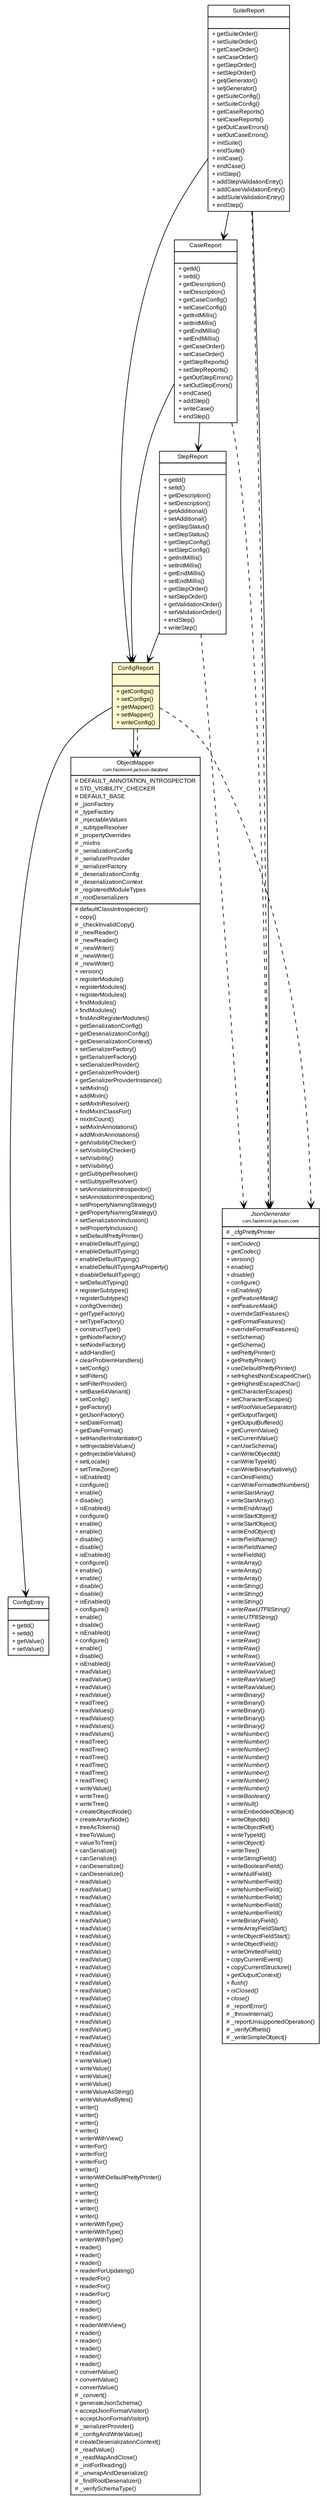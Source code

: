#!/usr/local/bin/dot
#
# Class diagram 
# Generated by UMLGraph version R5_6-24-gf6e263 (https://www.umlgraph.org/)
#

digraph G {
	edge [fontname="arial",fontsize=10,labelfontname="arial",labelfontsize=10];
	node [fontname="arial",fontsize=10,shape=plaintext];
	nodesep=0.25;
	ranksep=0.5;
	// com.castinfo.devops.robotest.report.SuiteReport
	c716 [label=<<table title="com.castinfo.devops.robotest.report.SuiteReport" border="0" cellborder="1" cellspacing="0" cellpadding="2" port="p" href="./SuiteReport.html">
		<tr><td><table border="0" cellspacing="0" cellpadding="1">
<tr><td align="center" balign="center"> SuiteReport </td></tr>
		</table></td></tr>
		<tr><td><table border="0" cellspacing="0" cellpadding="1">
<tr><td align="left" balign="left">  </td></tr>
		</table></td></tr>
		<tr><td><table border="0" cellspacing="0" cellpadding="1">
<tr><td align="left" balign="left"> + getSuiteOrder() </td></tr>
<tr><td align="left" balign="left"> + setSuiteOrder() </td></tr>
<tr><td align="left" balign="left"> + getCaseOrder() </td></tr>
<tr><td align="left" balign="left"> + setCaseOrder() </td></tr>
<tr><td align="left" balign="left"> + getStepOrder() </td></tr>
<tr><td align="left" balign="left"> + setStepOrder() </td></tr>
<tr><td align="left" balign="left"> + getjGenerator() </td></tr>
<tr><td align="left" balign="left"> + setjGenerator() </td></tr>
<tr><td align="left" balign="left"> + getSuiteConfig() </td></tr>
<tr><td align="left" balign="left"> + setSuiteConfig() </td></tr>
<tr><td align="left" balign="left"> + getCaseReports() </td></tr>
<tr><td align="left" balign="left"> + setCaseReports() </td></tr>
<tr><td align="left" balign="left"> + getOutCaseErrors() </td></tr>
<tr><td align="left" balign="left"> + setOutCaseErrors() </td></tr>
<tr><td align="left" balign="left"> + initSuite() </td></tr>
<tr><td align="left" balign="left"> + endSuite() </td></tr>
<tr><td align="left" balign="left"> + initCase() </td></tr>
<tr><td align="left" balign="left"> + endCase() </td></tr>
<tr><td align="left" balign="left"> + initStep() </td></tr>
<tr><td align="left" balign="left"> + addStepValidationEntry() </td></tr>
<tr><td align="left" balign="left"> + addCaseValidationEntry() </td></tr>
<tr><td align="left" balign="left"> + addSuiteValidationEntry() </td></tr>
<tr><td align="left" balign="left"> + endStep() </td></tr>
		</table></td></tr>
		</table>>, URL="./SuiteReport.html", fontname="arial", fontcolor="black", fontsize=9.0];
	// com.castinfo.devops.robotest.report.StepReport
	c718 [label=<<table title="com.castinfo.devops.robotest.report.StepReport" border="0" cellborder="1" cellspacing="0" cellpadding="2" port="p" href="./StepReport.html">
		<tr><td><table border="0" cellspacing="0" cellpadding="1">
<tr><td align="center" balign="center"> StepReport </td></tr>
		</table></td></tr>
		<tr><td><table border="0" cellspacing="0" cellpadding="1">
<tr><td align="left" balign="left">  </td></tr>
		</table></td></tr>
		<tr><td><table border="0" cellspacing="0" cellpadding="1">
<tr><td align="left" balign="left"> + getId() </td></tr>
<tr><td align="left" balign="left"> + setId() </td></tr>
<tr><td align="left" balign="left"> + getDescription() </td></tr>
<tr><td align="left" balign="left"> + setDescription() </td></tr>
<tr><td align="left" balign="left"> + getAdditional() </td></tr>
<tr><td align="left" balign="left"> + setAdditional() </td></tr>
<tr><td align="left" balign="left"> + getStepStatus() </td></tr>
<tr><td align="left" balign="left"> + setStepStatus() </td></tr>
<tr><td align="left" balign="left"> + getStepConfig() </td></tr>
<tr><td align="left" balign="left"> + setStepConfig() </td></tr>
<tr><td align="left" balign="left"> + getInitMillis() </td></tr>
<tr><td align="left" balign="left"> + setInitMillis() </td></tr>
<tr><td align="left" balign="left"> + getEndMillis() </td></tr>
<tr><td align="left" balign="left"> + setEndMillis() </td></tr>
<tr><td align="left" balign="left"> + getStepOrder() </td></tr>
<tr><td align="left" balign="left"> + setStepOrder() </td></tr>
<tr><td align="left" balign="left"> + getValidationOrder() </td></tr>
<tr><td align="left" balign="left"> + setValidationOrder() </td></tr>
<tr><td align="left" balign="left"> + endStep() </td></tr>
<tr><td align="left" balign="left"> + writeStep() </td></tr>
		</table></td></tr>
		</table>>, URL="./StepReport.html", fontname="arial", fontcolor="black", fontsize=9.0];
	// com.castinfo.devops.robotest.report.ConfigReport
	c719 [label=<<table title="com.castinfo.devops.robotest.report.ConfigReport" border="0" cellborder="1" cellspacing="0" cellpadding="2" port="p" bgcolor="lemonChiffon" href="./ConfigReport.html">
		<tr><td><table border="0" cellspacing="0" cellpadding="1">
<tr><td align="center" balign="center"> ConfigReport </td></tr>
		</table></td></tr>
		<tr><td><table border="0" cellspacing="0" cellpadding="1">
<tr><td align="left" balign="left">  </td></tr>
		</table></td></tr>
		<tr><td><table border="0" cellspacing="0" cellpadding="1">
<tr><td align="left" balign="left"> + getConfigs() </td></tr>
<tr><td align="left" balign="left"> + setConfigs() </td></tr>
<tr><td align="left" balign="left"> + getMapper() </td></tr>
<tr><td align="left" balign="left"> + setMapper() </td></tr>
<tr><td align="left" balign="left"> + writeConfig() </td></tr>
		</table></td></tr>
		</table>>, URL="./ConfigReport.html", fontname="arial", fontcolor="black", fontsize=9.0];
	// com.castinfo.devops.robotest.report.ConfigEntry
	c720 [label=<<table title="com.castinfo.devops.robotest.report.ConfigEntry" border="0" cellborder="1" cellspacing="0" cellpadding="2" port="p" href="./ConfigEntry.html">
		<tr><td><table border="0" cellspacing="0" cellpadding="1">
<tr><td align="center" balign="center"> ConfigEntry </td></tr>
		</table></td></tr>
		<tr><td><table border="0" cellspacing="0" cellpadding="1">
<tr><td align="left" balign="left">  </td></tr>
		</table></td></tr>
		<tr><td><table border="0" cellspacing="0" cellpadding="1">
<tr><td align="left" balign="left"> + getId() </td></tr>
<tr><td align="left" balign="left"> + setId() </td></tr>
<tr><td align="left" balign="left"> + getValue() </td></tr>
<tr><td align="left" balign="left"> + setValue() </td></tr>
		</table></td></tr>
		</table>>, URL="./ConfigEntry.html", fontname="arial", fontcolor="black", fontsize=9.0];
	// com.castinfo.devops.robotest.report.CaseReport
	c721 [label=<<table title="com.castinfo.devops.robotest.report.CaseReport" border="0" cellborder="1" cellspacing="0" cellpadding="2" port="p" href="./CaseReport.html">
		<tr><td><table border="0" cellspacing="0" cellpadding="1">
<tr><td align="center" balign="center"> CaseReport </td></tr>
		</table></td></tr>
		<tr><td><table border="0" cellspacing="0" cellpadding="1">
<tr><td align="left" balign="left">  </td></tr>
		</table></td></tr>
		<tr><td><table border="0" cellspacing="0" cellpadding="1">
<tr><td align="left" balign="left"> + getId() </td></tr>
<tr><td align="left" balign="left"> + setId() </td></tr>
<tr><td align="left" balign="left"> + getDescription() </td></tr>
<tr><td align="left" balign="left"> + setDescription() </td></tr>
<tr><td align="left" balign="left"> + getCaseConfig() </td></tr>
<tr><td align="left" balign="left"> + setCaseConfig() </td></tr>
<tr><td align="left" balign="left"> + getInitMillis() </td></tr>
<tr><td align="left" balign="left"> + setInitMillis() </td></tr>
<tr><td align="left" balign="left"> + getEndMillis() </td></tr>
<tr><td align="left" balign="left"> + setEndMillis() </td></tr>
<tr><td align="left" balign="left"> + getCaseOrder() </td></tr>
<tr><td align="left" balign="left"> + setCaseOrder() </td></tr>
<tr><td align="left" balign="left"> + getStepReports() </td></tr>
<tr><td align="left" balign="left"> + setStepReports() </td></tr>
<tr><td align="left" balign="left"> + getOutStepErrors() </td></tr>
<tr><td align="left" balign="left"> + setOutStepErrors() </td></tr>
<tr><td align="left" balign="left"> + endCase() </td></tr>
<tr><td align="left" balign="left"> + addStep() </td></tr>
<tr><td align="left" balign="left"> + writeCase() </td></tr>
<tr><td align="left" balign="left"> + endStep() </td></tr>
		</table></td></tr>
		</table>>, URL="./CaseReport.html", fontname="arial", fontcolor="black", fontsize=9.0];
	// com.castinfo.devops.robotest.report.SuiteReport NAVASSOC com.fasterxml.jackson.core.JsonGenerator
	c716:p -> c729:p [taillabel="", label="", headlabel="", fontname="arial", fontcolor="black", fontsize=10.0, color="black", arrowhead=open];
	// com.castinfo.devops.robotest.report.SuiteReport NAVASSOC com.castinfo.devops.robotest.report.ConfigReport
	c716:p -> c719:p [taillabel="", label="", headlabel="", fontname="arial", fontcolor="black", fontsize=10.0, color="black", arrowhead=open];
	// com.castinfo.devops.robotest.report.SuiteReport NAVASSOC com.castinfo.devops.robotest.report.CaseReport
	c716:p -> c721:p [taillabel="", label="", headlabel="*", fontname="arial", fontcolor="black", fontsize=10.0, color="black", arrowhead=open];
	// com.castinfo.devops.robotest.report.StepReport NAVASSOC com.castinfo.devops.robotest.report.ConfigReport
	c718:p -> c719:p [taillabel="", label="", headlabel="", fontname="arial", fontcolor="black", fontsize=10.0, color="black", arrowhead=open];
	// com.castinfo.devops.robotest.report.ConfigReport NAVASSOC com.castinfo.devops.robotest.report.ConfigEntry
	c719:p -> c720:p [taillabel="", label="", headlabel="*", fontname="arial", fontcolor="black", fontsize=10.0, color="black", arrowhead=open];
	// com.castinfo.devops.robotest.report.ConfigReport NAVASSOC com.fasterxml.jackson.databind.ObjectMapper
	c719:p -> c730:p [taillabel="", label="", headlabel="", fontname="arial", fontcolor="black", fontsize=10.0, color="black", arrowhead=open];
	// com.castinfo.devops.robotest.report.CaseReport NAVASSOC com.castinfo.devops.robotest.report.ConfigReport
	c721:p -> c719:p [taillabel="", label="", headlabel="", fontname="arial", fontcolor="black", fontsize=10.0, color="black", arrowhead=open];
	// com.castinfo.devops.robotest.report.CaseReport NAVASSOC com.castinfo.devops.robotest.report.StepReport
	c721:p -> c718:p [taillabel="", label="", headlabel="*", fontname="arial", fontcolor="black", fontsize=10.0, color="black", arrowhead=open];
	// com.castinfo.devops.robotest.report.SuiteReport DEPEND com.fasterxml.jackson.core.JsonGenerator
	c716:p -> c729:p [taillabel="", label="", headlabel="", fontname="arial", fontcolor="black", fontsize=10.0, color="black", arrowhead=open, style=dashed];
	// com.castinfo.devops.robotest.report.StepReport DEPEND com.fasterxml.jackson.core.JsonGenerator
	c718:p -> c729:p [taillabel="", label="", headlabel="", fontname="arial", fontcolor="black", fontsize=10.0, color="black", arrowhead=open, style=dashed];
	// com.castinfo.devops.robotest.report.ConfigReport DEPEND com.fasterxml.jackson.databind.ObjectMapper
	c719:p -> c730:p [taillabel="", label="", headlabel="", fontname="arial", fontcolor="black", fontsize=10.0, color="black", arrowhead=open, style=dashed];
	// com.castinfo.devops.robotest.report.ConfigReport DEPEND com.fasterxml.jackson.core.JsonGenerator
	c719:p -> c729:p [taillabel="", label="", headlabel="", fontname="arial", fontcolor="black", fontsize=10.0, color="black", arrowhead=open, style=dashed];
	// com.castinfo.devops.robotest.report.CaseReport DEPEND com.fasterxml.jackson.core.JsonGenerator
	c721:p -> c729:p [taillabel="", label="", headlabel="", fontname="arial", fontcolor="black", fontsize=10.0, color="black", arrowhead=open, style=dashed];
	// com.fasterxml.jackson.core.JsonGenerator
	c729 [label=<<table title="com.fasterxml.jackson.core.JsonGenerator" border="0" cellborder="1" cellspacing="0" cellpadding="2" port="p" href="https://java.sun.com/j2se/1.4.2/docs/api/com/fasterxml/jackson/core/JsonGenerator.html">
		<tr><td><table border="0" cellspacing="0" cellpadding="1">
<tr><td align="center" balign="center"><font face="arial italic"> JsonGenerator </font></td></tr>
<tr><td align="center" balign="center"><font point-size="7.0"> com.fasterxml.jackson.core </font></td></tr>
		</table></td></tr>
		<tr><td><table border="0" cellspacing="0" cellpadding="1">
<tr><td align="left" balign="left"> # _cfgPrettyPrinter </td></tr>
		</table></td></tr>
		<tr><td><table border="0" cellspacing="0" cellpadding="1">
<tr><td align="left" balign="left"><font face="arial italic" point-size="9.0"> + setCodec() </font></td></tr>
<tr><td align="left" balign="left"><font face="arial italic" point-size="9.0"> + getCodec() </font></td></tr>
<tr><td align="left" balign="left"><font face="arial italic" point-size="9.0"> + version() </font></td></tr>
<tr><td align="left" balign="left"><font face="arial italic" point-size="9.0"> + enable() </font></td></tr>
<tr><td align="left" balign="left"><font face="arial italic" point-size="9.0"> + disable() </font></td></tr>
<tr><td align="left" balign="left"> + configure() </td></tr>
<tr><td align="left" balign="left"><font face="arial italic" point-size="9.0"> + isEnabled() </font></td></tr>
<tr><td align="left" balign="left"><font face="arial italic" point-size="9.0"> + getFeatureMask() </font></td></tr>
<tr><td align="left" balign="left"><font face="arial italic" point-size="9.0"> + setFeatureMask() </font></td></tr>
<tr><td align="left" balign="left"> + overrideStdFeatures() </td></tr>
<tr><td align="left" balign="left"> + getFormatFeatures() </td></tr>
<tr><td align="left" balign="left"> + overrideFormatFeatures() </td></tr>
<tr><td align="left" balign="left"> + setSchema() </td></tr>
<tr><td align="left" balign="left"> + getSchema() </td></tr>
<tr><td align="left" balign="left"> + setPrettyPrinter() </td></tr>
<tr><td align="left" balign="left"> + getPrettyPrinter() </td></tr>
<tr><td align="left" balign="left"><font face="arial italic" point-size="9.0"> + useDefaultPrettyPrinter() </font></td></tr>
<tr><td align="left" balign="left"> + setHighestNonEscapedChar() </td></tr>
<tr><td align="left" balign="left"> + getHighestEscapedChar() </td></tr>
<tr><td align="left" balign="left"> + getCharacterEscapes() </td></tr>
<tr><td align="left" balign="left"> + setCharacterEscapes() </td></tr>
<tr><td align="left" balign="left"> + setRootValueSeparator() </td></tr>
<tr><td align="left" balign="left"> + getOutputTarget() </td></tr>
<tr><td align="left" balign="left"> + getOutputBuffered() </td></tr>
<tr><td align="left" balign="left"> + getCurrentValue() </td></tr>
<tr><td align="left" balign="left"> + setCurrentValue() </td></tr>
<tr><td align="left" balign="left"> + canUseSchema() </td></tr>
<tr><td align="left" balign="left"> + canWriteObjectId() </td></tr>
<tr><td align="left" balign="left"> + canWriteTypeId() </td></tr>
<tr><td align="left" balign="left"> + canWriteBinaryNatively() </td></tr>
<tr><td align="left" balign="left"> + canOmitFields() </td></tr>
<tr><td align="left" balign="left"> + canWriteFormattedNumbers() </td></tr>
<tr><td align="left" balign="left"><font face="arial italic" point-size="9.0"> + writeStartArray() </font></td></tr>
<tr><td align="left" balign="left"> + writeStartArray() </td></tr>
<tr><td align="left" balign="left"><font face="arial italic" point-size="9.0"> + writeEndArray() </font></td></tr>
<tr><td align="left" balign="left"><font face="arial italic" point-size="9.0"> + writeStartObject() </font></td></tr>
<tr><td align="left" balign="left"> + writeStartObject() </td></tr>
<tr><td align="left" balign="left"><font face="arial italic" point-size="9.0"> + writeEndObject() </font></td></tr>
<tr><td align="left" balign="left"><font face="arial italic" point-size="9.0"> + writeFieldName() </font></td></tr>
<tr><td align="left" balign="left"><font face="arial italic" point-size="9.0"> + writeFieldName() </font></td></tr>
<tr><td align="left" balign="left"> + writeFieldId() </td></tr>
<tr><td align="left" balign="left"> + writeArray() </td></tr>
<tr><td align="left" balign="left"> + writeArray() </td></tr>
<tr><td align="left" balign="left"> + writeArray() </td></tr>
<tr><td align="left" balign="left"><font face="arial italic" point-size="9.0"> + writeString() </font></td></tr>
<tr><td align="left" balign="left"><font face="arial italic" point-size="9.0"> + writeString() </font></td></tr>
<tr><td align="left" balign="left"><font face="arial italic" point-size="9.0"> + writeString() </font></td></tr>
<tr><td align="left" balign="left"><font face="arial italic" point-size="9.0"> + writeRawUTF8String() </font></td></tr>
<tr><td align="left" balign="left"><font face="arial italic" point-size="9.0"> + writeUTF8String() </font></td></tr>
<tr><td align="left" balign="left"><font face="arial italic" point-size="9.0"> + writeRaw() </font></td></tr>
<tr><td align="left" balign="left"><font face="arial italic" point-size="9.0"> + writeRaw() </font></td></tr>
<tr><td align="left" balign="left"><font face="arial italic" point-size="9.0"> + writeRaw() </font></td></tr>
<tr><td align="left" balign="left"><font face="arial italic" point-size="9.0"> + writeRaw() </font></td></tr>
<tr><td align="left" balign="left"> + writeRaw() </td></tr>
<tr><td align="left" balign="left"><font face="arial italic" point-size="9.0"> + writeRawValue() </font></td></tr>
<tr><td align="left" balign="left"><font face="arial italic" point-size="9.0"> + writeRawValue() </font></td></tr>
<tr><td align="left" balign="left"><font face="arial italic" point-size="9.0"> + writeRawValue() </font></td></tr>
<tr><td align="left" balign="left"> + writeRawValue() </td></tr>
<tr><td align="left" balign="left"><font face="arial italic" point-size="9.0"> + writeBinary() </font></td></tr>
<tr><td align="left" balign="left"> + writeBinary() </td></tr>
<tr><td align="left" balign="left"> + writeBinary() </td></tr>
<tr><td align="left" balign="left"> + writeBinary() </td></tr>
<tr><td align="left" balign="left"><font face="arial italic" point-size="9.0"> + writeBinary() </font></td></tr>
<tr><td align="left" balign="left"> + writeNumber() </td></tr>
<tr><td align="left" balign="left"><font face="arial italic" point-size="9.0"> + writeNumber() </font></td></tr>
<tr><td align="left" balign="left"><font face="arial italic" point-size="9.0"> + writeNumber() </font></td></tr>
<tr><td align="left" balign="left"><font face="arial italic" point-size="9.0"> + writeNumber() </font></td></tr>
<tr><td align="left" balign="left"><font face="arial italic" point-size="9.0"> + writeNumber() </font></td></tr>
<tr><td align="left" balign="left"><font face="arial italic" point-size="9.0"> + writeNumber() </font></td></tr>
<tr><td align="left" balign="left"><font face="arial italic" point-size="9.0"> + writeNumber() </font></td></tr>
<tr><td align="left" balign="left"><font face="arial italic" point-size="9.0"> + writeNumber() </font></td></tr>
<tr><td align="left" balign="left"><font face="arial italic" point-size="9.0"> + writeBoolean() </font></td></tr>
<tr><td align="left" balign="left"><font face="arial italic" point-size="9.0"> + writeNull() </font></td></tr>
<tr><td align="left" balign="left"> + writeEmbeddedObject() </td></tr>
<tr><td align="left" balign="left"> + writeObjectId() </td></tr>
<tr><td align="left" balign="left"> + writeObjectRef() </td></tr>
<tr><td align="left" balign="left"> + writeTypeId() </td></tr>
<tr><td align="left" balign="left"><font face="arial italic" point-size="9.0"> + writeObject() </font></td></tr>
<tr><td align="left" balign="left"><font face="arial italic" point-size="9.0"> + writeTree() </font></td></tr>
<tr><td align="left" balign="left"> + writeStringField() </td></tr>
<tr><td align="left" balign="left"> + writeBooleanField() </td></tr>
<tr><td align="left" balign="left"> + writeNullField() </td></tr>
<tr><td align="left" balign="left"> + writeNumberField() </td></tr>
<tr><td align="left" balign="left"> + writeNumberField() </td></tr>
<tr><td align="left" balign="left"> + writeNumberField() </td></tr>
<tr><td align="left" balign="left"> + writeNumberField() </td></tr>
<tr><td align="left" balign="left"> + writeNumberField() </td></tr>
<tr><td align="left" balign="left"> + writeBinaryField() </td></tr>
<tr><td align="left" balign="left"> + writeArrayFieldStart() </td></tr>
<tr><td align="left" balign="left"> + writeObjectFieldStart() </td></tr>
<tr><td align="left" balign="left"> + writeObjectField() </td></tr>
<tr><td align="left" balign="left"> + writeOmittedField() </td></tr>
<tr><td align="left" balign="left"> + copyCurrentEvent() </td></tr>
<tr><td align="left" balign="left"> + copyCurrentStructure() </td></tr>
<tr><td align="left" balign="left"><font face="arial italic" point-size="9.0"> + getOutputContext() </font></td></tr>
<tr><td align="left" balign="left"><font face="arial italic" point-size="9.0"> + flush() </font></td></tr>
<tr><td align="left" balign="left"><font face="arial italic" point-size="9.0"> + isClosed() </font></td></tr>
<tr><td align="left" balign="left"><font face="arial italic" point-size="9.0"> + close() </font></td></tr>
<tr><td align="left" balign="left"> # _reportError() </td></tr>
<tr><td align="left" balign="left"> # _throwInternal() </td></tr>
<tr><td align="left" balign="left"> # _reportUnsupportedOperation() </td></tr>
<tr><td align="left" balign="left"> # _verifyOffsets() </td></tr>
<tr><td align="left" balign="left"> # _writeSimpleObject() </td></tr>
		</table></td></tr>
		</table>>, URL="https://java.sun.com/j2se/1.4.2/docs/api/com/fasterxml/jackson/core/JsonGenerator.html", fontname="arial", fontcolor="black", fontsize=9.0];
	// com.fasterxml.jackson.databind.ObjectMapper
	c730 [label=<<table title="com.fasterxml.jackson.databind.ObjectMapper" border="0" cellborder="1" cellspacing="0" cellpadding="2" port="p" href="https://java.sun.com/j2se/1.4.2/docs/api/com/fasterxml/jackson/databind/ObjectMapper.html">
		<tr><td><table border="0" cellspacing="0" cellpadding="1">
<tr><td align="center" balign="center"> ObjectMapper </td></tr>
<tr><td align="center" balign="center"><font point-size="7.0"> com.fasterxml.jackson.databind </font></td></tr>
		</table></td></tr>
		<tr><td><table border="0" cellspacing="0" cellpadding="1">
<tr><td align="left" balign="left"> # DEFAULT_ANNOTATION_INTROSPECTOR </td></tr>
<tr><td align="left" balign="left"> # STD_VISIBILITY_CHECKER </td></tr>
<tr><td align="left" balign="left"> # DEFAULT_BASE </td></tr>
<tr><td align="left" balign="left"> # _jsonFactory </td></tr>
<tr><td align="left" balign="left"> # _typeFactory </td></tr>
<tr><td align="left" balign="left"> # _injectableValues </td></tr>
<tr><td align="left" balign="left"> # _subtypeResolver </td></tr>
<tr><td align="left" balign="left"> # _propertyOverrides </td></tr>
<tr><td align="left" balign="left"> # _mixIns </td></tr>
<tr><td align="left" balign="left"> # _serializationConfig </td></tr>
<tr><td align="left" balign="left"> # _serializerProvider </td></tr>
<tr><td align="left" balign="left"> # _serializerFactory </td></tr>
<tr><td align="left" balign="left"> # _deserializationConfig </td></tr>
<tr><td align="left" balign="left"> # _deserializationContext </td></tr>
<tr><td align="left" balign="left"> # _registeredModuleTypes </td></tr>
<tr><td align="left" balign="left"> # _rootDeserializers </td></tr>
		</table></td></tr>
		<tr><td><table border="0" cellspacing="0" cellpadding="1">
<tr><td align="left" balign="left"> # defaultClassIntrospector() </td></tr>
<tr><td align="left" balign="left"> + copy() </td></tr>
<tr><td align="left" balign="left"> # _checkInvalidCopy() </td></tr>
<tr><td align="left" balign="left"> # _newReader() </td></tr>
<tr><td align="left" balign="left"> # _newReader() </td></tr>
<tr><td align="left" balign="left"> # _newWriter() </td></tr>
<tr><td align="left" balign="left"> # _newWriter() </td></tr>
<tr><td align="left" balign="left"> # _newWriter() </td></tr>
<tr><td align="left" balign="left"> + version() </td></tr>
<tr><td align="left" balign="left"> + registerModule() </td></tr>
<tr><td align="left" balign="left"> + registerModules() </td></tr>
<tr><td align="left" balign="left"> + registerModules() </td></tr>
<tr><td align="left" balign="left"> + findModules() </td></tr>
<tr><td align="left" balign="left"> + findModules() </td></tr>
<tr><td align="left" balign="left"> + findAndRegisterModules() </td></tr>
<tr><td align="left" balign="left"> + getSerializationConfig() </td></tr>
<tr><td align="left" balign="left"> + getDeserializationConfig() </td></tr>
<tr><td align="left" balign="left"> + getDeserializationContext() </td></tr>
<tr><td align="left" balign="left"> + setSerializerFactory() </td></tr>
<tr><td align="left" balign="left"> + getSerializerFactory() </td></tr>
<tr><td align="left" balign="left"> + setSerializerProvider() </td></tr>
<tr><td align="left" balign="left"> + getSerializerProvider() </td></tr>
<tr><td align="left" balign="left"> + getSerializerProviderInstance() </td></tr>
<tr><td align="left" balign="left"> + setMixIns() </td></tr>
<tr><td align="left" balign="left"> + addMixIn() </td></tr>
<tr><td align="left" balign="left"> + setMixInResolver() </td></tr>
<tr><td align="left" balign="left"> + findMixInClassFor() </td></tr>
<tr><td align="left" balign="left"> + mixInCount() </td></tr>
<tr><td align="left" balign="left"> + setMixInAnnotations() </td></tr>
<tr><td align="left" balign="left"> + addMixInAnnotations() </td></tr>
<tr><td align="left" balign="left"> + getVisibilityChecker() </td></tr>
<tr><td align="left" balign="left"> + setVisibilityChecker() </td></tr>
<tr><td align="left" balign="left"> + setVisibility() </td></tr>
<tr><td align="left" balign="left"> + setVisibility() </td></tr>
<tr><td align="left" balign="left"> + getSubtypeResolver() </td></tr>
<tr><td align="left" balign="left"> + setSubtypeResolver() </td></tr>
<tr><td align="left" balign="left"> + setAnnotationIntrospector() </td></tr>
<tr><td align="left" balign="left"> + setAnnotationIntrospectors() </td></tr>
<tr><td align="left" balign="left"> + setPropertyNamingStrategy() </td></tr>
<tr><td align="left" balign="left"> + getPropertyNamingStrategy() </td></tr>
<tr><td align="left" balign="left"> + setSerializationInclusion() </td></tr>
<tr><td align="left" balign="left"> + setPropertyInclusion() </td></tr>
<tr><td align="left" balign="left"> + setDefaultPrettyPrinter() </td></tr>
<tr><td align="left" balign="left"> + enableDefaultTyping() </td></tr>
<tr><td align="left" balign="left"> + enableDefaultTyping() </td></tr>
<tr><td align="left" balign="left"> + enableDefaultTyping() </td></tr>
<tr><td align="left" balign="left"> + enableDefaultTypingAsProperty() </td></tr>
<tr><td align="left" balign="left"> + disableDefaultTyping() </td></tr>
<tr><td align="left" balign="left"> + setDefaultTyping() </td></tr>
<tr><td align="left" balign="left"> + registerSubtypes() </td></tr>
<tr><td align="left" balign="left"> + registerSubtypes() </td></tr>
<tr><td align="left" balign="left"> + configOverride() </td></tr>
<tr><td align="left" balign="left"> + getTypeFactory() </td></tr>
<tr><td align="left" balign="left"> + setTypeFactory() </td></tr>
<tr><td align="left" balign="left"> + constructType() </td></tr>
<tr><td align="left" balign="left"> + getNodeFactory() </td></tr>
<tr><td align="left" balign="left"> + setNodeFactory() </td></tr>
<tr><td align="left" balign="left"> + addHandler() </td></tr>
<tr><td align="left" balign="left"> + clearProblemHandlers() </td></tr>
<tr><td align="left" balign="left"> + setConfig() </td></tr>
<tr><td align="left" balign="left"> + setFilters() </td></tr>
<tr><td align="left" balign="left"> + setFilterProvider() </td></tr>
<tr><td align="left" balign="left"> + setBase64Variant() </td></tr>
<tr><td align="left" balign="left"> + setConfig() </td></tr>
<tr><td align="left" balign="left"> + getFactory() </td></tr>
<tr><td align="left" balign="left"> + getJsonFactory() </td></tr>
<tr><td align="left" balign="left"> + setDateFormat() </td></tr>
<tr><td align="left" balign="left"> + getDateFormat() </td></tr>
<tr><td align="left" balign="left"> + setHandlerInstantiator() </td></tr>
<tr><td align="left" balign="left"> + setInjectableValues() </td></tr>
<tr><td align="left" balign="left"> + getInjectableValues() </td></tr>
<tr><td align="left" balign="left"> + setLocale() </td></tr>
<tr><td align="left" balign="left"> + setTimeZone() </td></tr>
<tr><td align="left" balign="left"> + isEnabled() </td></tr>
<tr><td align="left" balign="left"> + configure() </td></tr>
<tr><td align="left" balign="left"> + enable() </td></tr>
<tr><td align="left" balign="left"> + disable() </td></tr>
<tr><td align="left" balign="left"> + isEnabled() </td></tr>
<tr><td align="left" balign="left"> + configure() </td></tr>
<tr><td align="left" balign="left"> + enable() </td></tr>
<tr><td align="left" balign="left"> + enable() </td></tr>
<tr><td align="left" balign="left"> + disable() </td></tr>
<tr><td align="left" balign="left"> + disable() </td></tr>
<tr><td align="left" balign="left"> + isEnabled() </td></tr>
<tr><td align="left" balign="left"> + configure() </td></tr>
<tr><td align="left" balign="left"> + enable() </td></tr>
<tr><td align="left" balign="left"> + enable() </td></tr>
<tr><td align="left" balign="left"> + disable() </td></tr>
<tr><td align="left" balign="left"> + disable() </td></tr>
<tr><td align="left" balign="left"> + isEnabled() </td></tr>
<tr><td align="left" balign="left"> + configure() </td></tr>
<tr><td align="left" balign="left"> + enable() </td></tr>
<tr><td align="left" balign="left"> + disable() </td></tr>
<tr><td align="left" balign="left"> + isEnabled() </td></tr>
<tr><td align="left" balign="left"> + configure() </td></tr>
<tr><td align="left" balign="left"> + enable() </td></tr>
<tr><td align="left" balign="left"> + disable() </td></tr>
<tr><td align="left" balign="left"> + isEnabled() </td></tr>
<tr><td align="left" balign="left"> + readValue() </td></tr>
<tr><td align="left" balign="left"> + readValue() </td></tr>
<tr><td align="left" balign="left"> + readValue() </td></tr>
<tr><td align="left" balign="left"> + readValue() </td></tr>
<tr><td align="left" balign="left"> + readTree() </td></tr>
<tr><td align="left" balign="left"> + readValues() </td></tr>
<tr><td align="left" balign="left"> + readValues() </td></tr>
<tr><td align="left" balign="left"> + readValues() </td></tr>
<tr><td align="left" balign="left"> + readValues() </td></tr>
<tr><td align="left" balign="left"> + readTree() </td></tr>
<tr><td align="left" balign="left"> + readTree() </td></tr>
<tr><td align="left" balign="left"> + readTree() </td></tr>
<tr><td align="left" balign="left"> + readTree() </td></tr>
<tr><td align="left" balign="left"> + readTree() </td></tr>
<tr><td align="left" balign="left"> + readTree() </td></tr>
<tr><td align="left" balign="left"> + writeValue() </td></tr>
<tr><td align="left" balign="left"> + writeTree() </td></tr>
<tr><td align="left" balign="left"> + writeTree() </td></tr>
<tr><td align="left" balign="left"> + createObjectNode() </td></tr>
<tr><td align="left" balign="left"> + createArrayNode() </td></tr>
<tr><td align="left" balign="left"> + treeAsTokens() </td></tr>
<tr><td align="left" balign="left"> + treeToValue() </td></tr>
<tr><td align="left" balign="left"> + valueToTree() </td></tr>
<tr><td align="left" balign="left"> + canSerialize() </td></tr>
<tr><td align="left" balign="left"> + canSerialize() </td></tr>
<tr><td align="left" balign="left"> + canDeserialize() </td></tr>
<tr><td align="left" balign="left"> + canDeserialize() </td></tr>
<tr><td align="left" balign="left"> + readValue() </td></tr>
<tr><td align="left" balign="left"> + readValue() </td></tr>
<tr><td align="left" balign="left"> + readValue() </td></tr>
<tr><td align="left" balign="left"> + readValue() </td></tr>
<tr><td align="left" balign="left"> + readValue() </td></tr>
<tr><td align="left" balign="left"> + readValue() </td></tr>
<tr><td align="left" balign="left"> + readValue() </td></tr>
<tr><td align="left" balign="left"> + readValue() </td></tr>
<tr><td align="left" balign="left"> + readValue() </td></tr>
<tr><td align="left" balign="left"> + readValue() </td></tr>
<tr><td align="left" balign="left"> + readValue() </td></tr>
<tr><td align="left" balign="left"> + readValue() </td></tr>
<tr><td align="left" balign="left"> + readValue() </td></tr>
<tr><td align="left" balign="left"> + readValue() </td></tr>
<tr><td align="left" balign="left"> + readValue() </td></tr>
<tr><td align="left" balign="left"> + readValue() </td></tr>
<tr><td align="left" balign="left"> + readValue() </td></tr>
<tr><td align="left" balign="left"> + readValue() </td></tr>
<tr><td align="left" balign="left"> + readValue() </td></tr>
<tr><td align="left" balign="left"> + readValue() </td></tr>
<tr><td align="left" balign="left"> + readValue() </td></tr>
<tr><td align="left" balign="left"> + readValue() </td></tr>
<tr><td align="left" balign="left"> + readValue() </td></tr>
<tr><td align="left" balign="left"> + writeValue() </td></tr>
<tr><td align="left" balign="left"> + writeValue() </td></tr>
<tr><td align="left" balign="left"> + writeValue() </td></tr>
<tr><td align="left" balign="left"> + writeValue() </td></tr>
<tr><td align="left" balign="left"> + writeValueAsString() </td></tr>
<tr><td align="left" balign="left"> + writeValueAsBytes() </td></tr>
<tr><td align="left" balign="left"> + writer() </td></tr>
<tr><td align="left" balign="left"> + writer() </td></tr>
<tr><td align="left" balign="left"> + writer() </td></tr>
<tr><td align="left" balign="left"> + writer() </td></tr>
<tr><td align="left" balign="left"> + writerWithView() </td></tr>
<tr><td align="left" balign="left"> + writerFor() </td></tr>
<tr><td align="left" balign="left"> + writerFor() </td></tr>
<tr><td align="left" balign="left"> + writerFor() </td></tr>
<tr><td align="left" balign="left"> + writer() </td></tr>
<tr><td align="left" balign="left"> + writerWithDefaultPrettyPrinter() </td></tr>
<tr><td align="left" balign="left"> + writer() </td></tr>
<tr><td align="left" balign="left"> + writer() </td></tr>
<tr><td align="left" balign="left"> + writer() </td></tr>
<tr><td align="left" balign="left"> + writer() </td></tr>
<tr><td align="left" balign="left"> + writer() </td></tr>
<tr><td align="left" balign="left"> + writerWithType() </td></tr>
<tr><td align="left" balign="left"> + writerWithType() </td></tr>
<tr><td align="left" balign="left"> + writerWithType() </td></tr>
<tr><td align="left" balign="left"> + reader() </td></tr>
<tr><td align="left" balign="left"> + reader() </td></tr>
<tr><td align="left" balign="left"> + reader() </td></tr>
<tr><td align="left" balign="left"> + readerForUpdating() </td></tr>
<tr><td align="left" balign="left"> + readerFor() </td></tr>
<tr><td align="left" balign="left"> + readerFor() </td></tr>
<tr><td align="left" balign="left"> + readerFor() </td></tr>
<tr><td align="left" balign="left"> + reader() </td></tr>
<tr><td align="left" balign="left"> + reader() </td></tr>
<tr><td align="left" balign="left"> + reader() </td></tr>
<tr><td align="left" balign="left"> + readerWithView() </td></tr>
<tr><td align="left" balign="left"> + reader() </td></tr>
<tr><td align="left" balign="left"> + reader() </td></tr>
<tr><td align="left" balign="left"> + reader() </td></tr>
<tr><td align="left" balign="left"> + reader() </td></tr>
<tr><td align="left" balign="left"> + reader() </td></tr>
<tr><td align="left" balign="left"> + convertValue() </td></tr>
<tr><td align="left" balign="left"> + convertValue() </td></tr>
<tr><td align="left" balign="left"> + convertValue() </td></tr>
<tr><td align="left" balign="left"> # _convert() </td></tr>
<tr><td align="left" balign="left"> + generateJsonSchema() </td></tr>
<tr><td align="left" balign="left"> + acceptJsonFormatVisitor() </td></tr>
<tr><td align="left" balign="left"> + acceptJsonFormatVisitor() </td></tr>
<tr><td align="left" balign="left"> # _serializerProvider() </td></tr>
<tr><td align="left" balign="left"> # _configAndWriteValue() </td></tr>
<tr><td align="left" balign="left"> # createDeserializationContext() </td></tr>
<tr><td align="left" balign="left"> # _readValue() </td></tr>
<tr><td align="left" balign="left"> # _readMapAndClose() </td></tr>
<tr><td align="left" balign="left"> # _initForReading() </td></tr>
<tr><td align="left" balign="left"> # _unwrapAndDeserialize() </td></tr>
<tr><td align="left" balign="left"> # _findRootDeserializer() </td></tr>
<tr><td align="left" balign="left"> # _verifySchemaType() </td></tr>
		</table></td></tr>
		</table>>, URL="https://java.sun.com/j2se/1.4.2/docs/api/com/fasterxml/jackson/databind/ObjectMapper.html", fontname="arial", fontcolor="black", fontsize=9.0];
}

